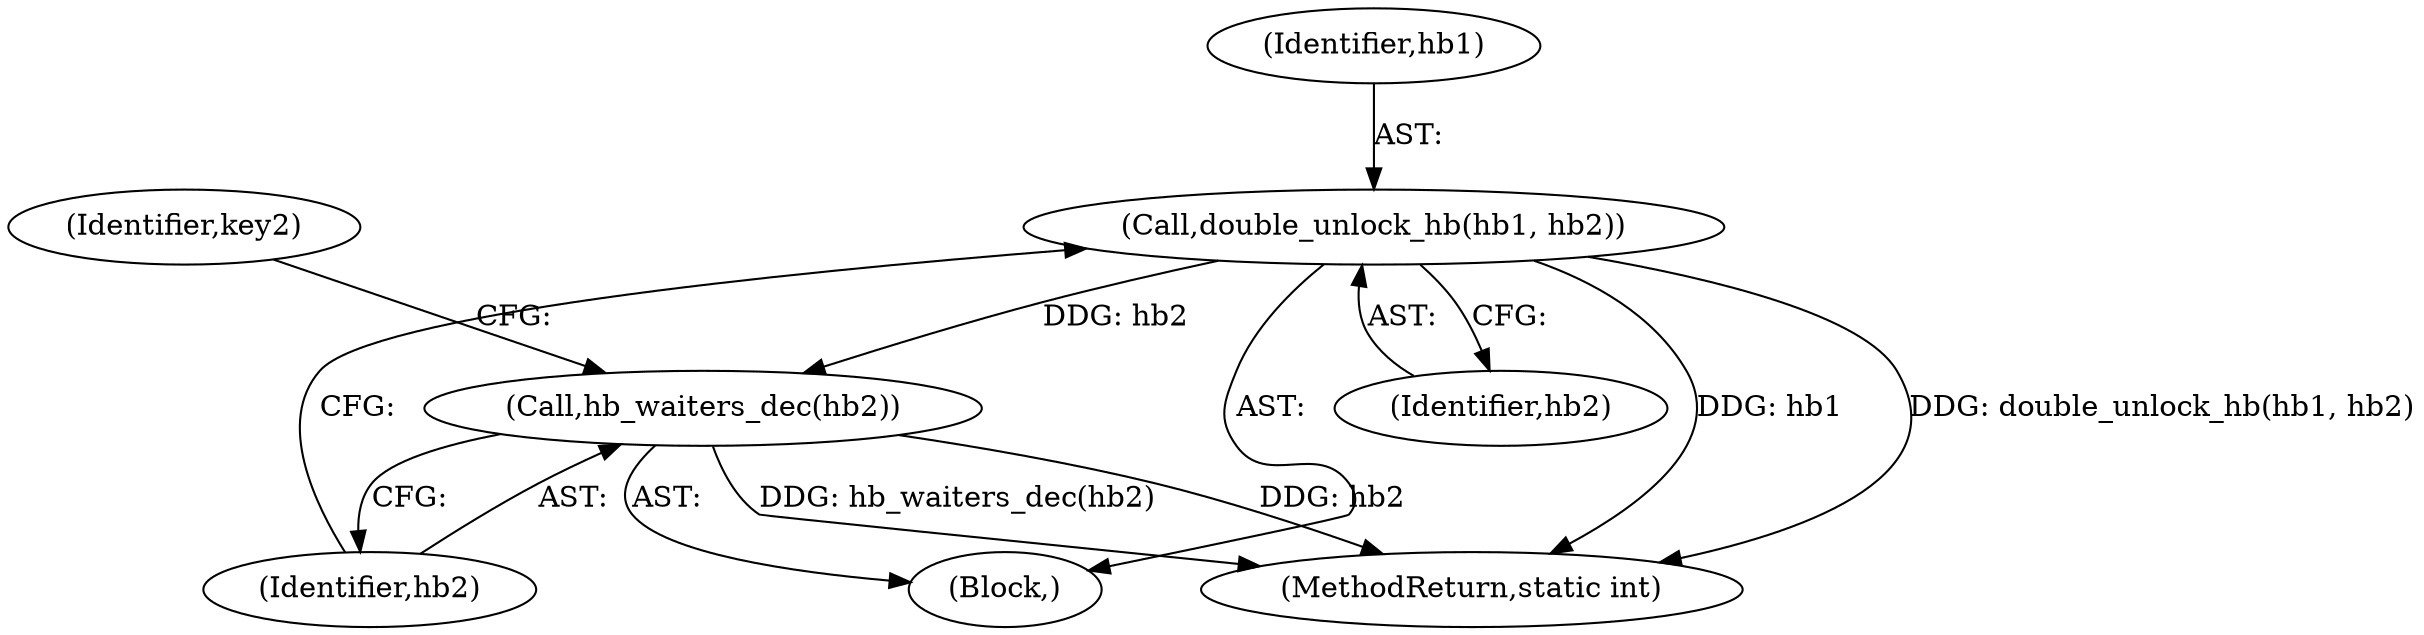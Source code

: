 digraph "0_linux_fbe0e839d1e22d88810f3ee3e2f1479be4c0aa4a@pointer" {
"1000389" [label="(Call,double_unlock_hb(hb1, hb2))"];
"1000392" [label="(Call,hb_waiters_dec(hb2))"];
"1000393" [label="(Identifier,hb2)"];
"1000364" [label="(Block,)"];
"1000396" [label="(Identifier,key2)"];
"1000565" [label="(MethodReturn,static int)"];
"1000389" [label="(Call,double_unlock_hb(hb1, hb2))"];
"1000390" [label="(Identifier,hb1)"];
"1000392" [label="(Call,hb_waiters_dec(hb2))"];
"1000391" [label="(Identifier,hb2)"];
"1000389" -> "1000364"  [label="AST: "];
"1000389" -> "1000391"  [label="CFG: "];
"1000390" -> "1000389"  [label="AST: "];
"1000391" -> "1000389"  [label="AST: "];
"1000393" -> "1000389"  [label="CFG: "];
"1000389" -> "1000565"  [label="DDG: double_unlock_hb(hb1, hb2)"];
"1000389" -> "1000565"  [label="DDG: hb1"];
"1000389" -> "1000392"  [label="DDG: hb2"];
"1000392" -> "1000364"  [label="AST: "];
"1000392" -> "1000393"  [label="CFG: "];
"1000393" -> "1000392"  [label="AST: "];
"1000396" -> "1000392"  [label="CFG: "];
"1000392" -> "1000565"  [label="DDG: hb_waiters_dec(hb2)"];
"1000392" -> "1000565"  [label="DDG: hb2"];
}
